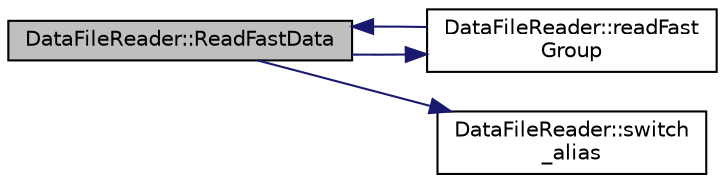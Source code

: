 digraph "DataFileReader::ReadFastData"
{
 // LATEX_PDF_SIZE
  edge [fontname="Helvetica",fontsize="10",labelfontname="Helvetica",labelfontsize="10"];
  node [fontname="Helvetica",fontsize="10",shape=record];
  rankdir="LR";
  Node1 [label="DataFileReader::ReadFastData",height=0.2,width=0.4,color="black", fillcolor="grey75", style="filled", fontcolor="black",tooltip=" "];
  Node1 -> Node2 [color="midnightblue",fontsize="10",style="solid",fontname="Helvetica"];
  Node2 [label="DataFileReader::readFast\lGroup",height=0.2,width=0.4,color="black", fillcolor="white", style="filled",URL="$class_data_file_reader.html#afe2267bba9c1cd6f63740f232b00e4bf",tooltip=" "];
  Node2 -> Node1 [color="midnightblue",fontsize="10",style="solid",fontname="Helvetica"];
  Node1 -> Node3 [color="midnightblue",fontsize="10",style="solid",fontname="Helvetica"];
  Node3 [label="DataFileReader::switch\l_alias",height=0.2,width=0.4,color="black", fillcolor="white", style="filled",URL="$class_data_file_reader.html#af7fc75a8dd63587c9ad7d45546194a0d",tooltip=" "];
}
